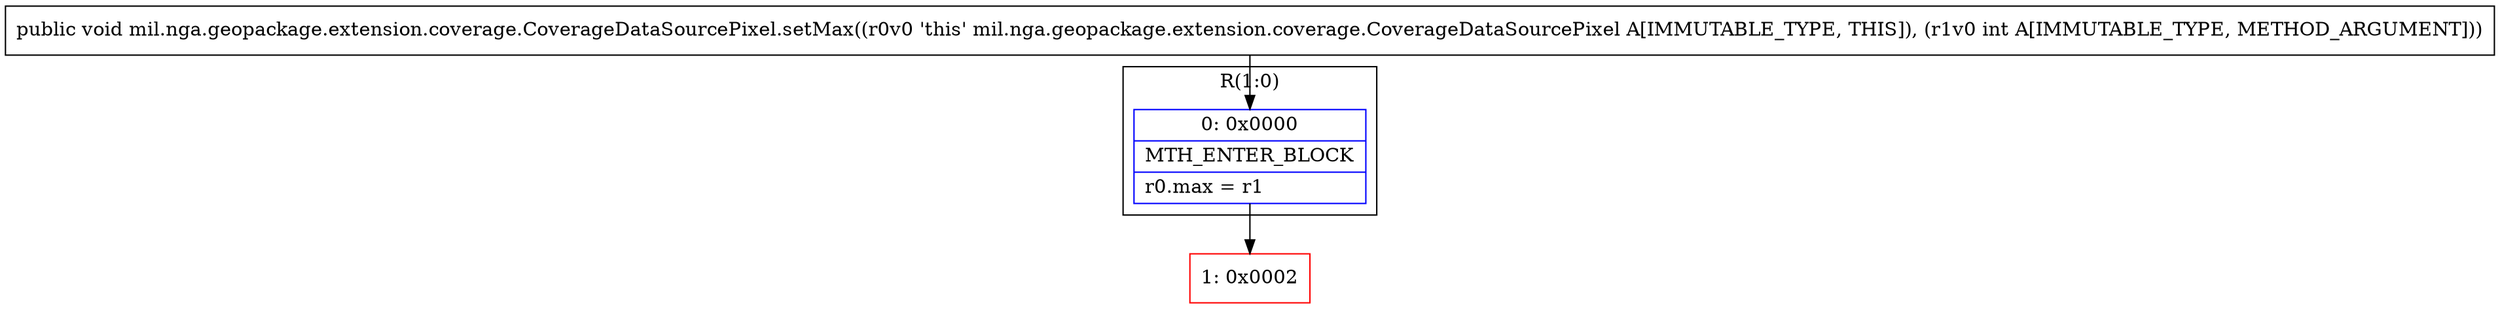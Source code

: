 digraph "CFG formil.nga.geopackage.extension.coverage.CoverageDataSourcePixel.setMax(I)V" {
subgraph cluster_Region_44432204 {
label = "R(1:0)";
node [shape=record,color=blue];
Node_0 [shape=record,label="{0\:\ 0x0000|MTH_ENTER_BLOCK\l|r0.max = r1\l}"];
}
Node_1 [shape=record,color=red,label="{1\:\ 0x0002}"];
MethodNode[shape=record,label="{public void mil.nga.geopackage.extension.coverage.CoverageDataSourcePixel.setMax((r0v0 'this' mil.nga.geopackage.extension.coverage.CoverageDataSourcePixel A[IMMUTABLE_TYPE, THIS]), (r1v0 int A[IMMUTABLE_TYPE, METHOD_ARGUMENT])) }"];
MethodNode -> Node_0;
Node_0 -> Node_1;
}

